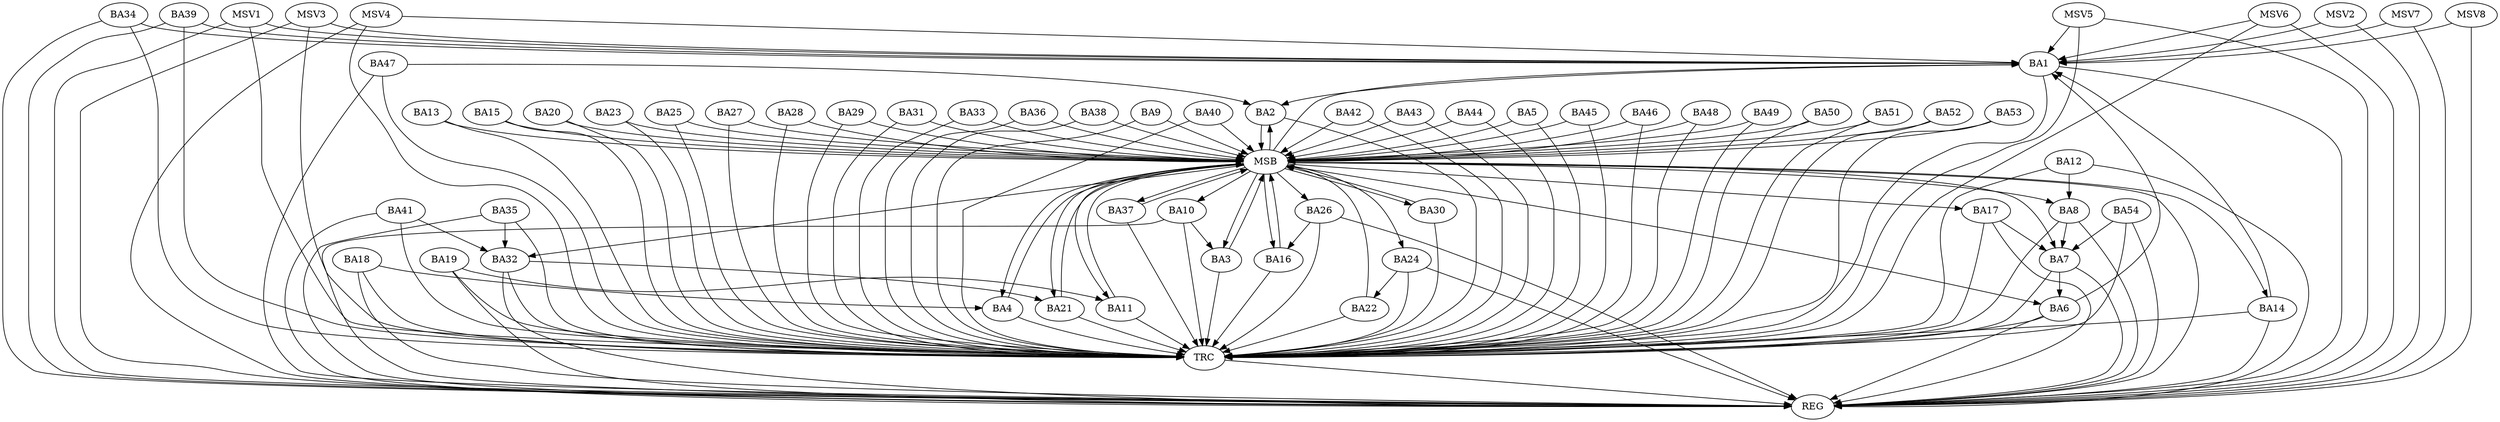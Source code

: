 strict digraph G {
  BA1 [ label="BA1" ];
  BA2 [ label="BA2" ];
  BA3 [ label="BA3" ];
  BA4 [ label="BA4" ];
  BA5 [ label="BA5" ];
  BA6 [ label="BA6" ];
  BA7 [ label="BA7" ];
  BA8 [ label="BA8" ];
  BA9 [ label="BA9" ];
  BA10 [ label="BA10" ];
  BA11 [ label="BA11" ];
  BA12 [ label="BA12" ];
  BA13 [ label="BA13" ];
  BA14 [ label="BA14" ];
  BA15 [ label="BA15" ];
  BA16 [ label="BA16" ];
  BA17 [ label="BA17" ];
  BA18 [ label="BA18" ];
  BA19 [ label="BA19" ];
  BA20 [ label="BA20" ];
  BA21 [ label="BA21" ];
  BA22 [ label="BA22" ];
  BA23 [ label="BA23" ];
  BA24 [ label="BA24" ];
  BA25 [ label="BA25" ];
  BA26 [ label="BA26" ];
  BA27 [ label="BA27" ];
  BA28 [ label="BA28" ];
  BA29 [ label="BA29" ];
  BA30 [ label="BA30" ];
  BA31 [ label="BA31" ];
  BA32 [ label="BA32" ];
  BA33 [ label="BA33" ];
  BA34 [ label="BA34" ];
  BA35 [ label="BA35" ];
  BA36 [ label="BA36" ];
  BA37 [ label="BA37" ];
  BA38 [ label="BA38" ];
  BA39 [ label="BA39" ];
  BA40 [ label="BA40" ];
  BA41 [ label="BA41" ];
  BA42 [ label="BA42" ];
  BA43 [ label="BA43" ];
  BA44 [ label="BA44" ];
  BA45 [ label="BA45" ];
  BA46 [ label="BA46" ];
  BA47 [ label="BA47" ];
  BA48 [ label="BA48" ];
  BA49 [ label="BA49" ];
  BA50 [ label="BA50" ];
  BA51 [ label="BA51" ];
  BA52 [ label="BA52" ];
  BA53 [ label="BA53" ];
  BA54 [ label="BA54" ];
  REG [ label="REG" ];
  MSB [ label="MSB" ];
  TRC [ label="TRC" ];
  MSV1 [ label="MSV1" ];
  MSV2 [ label="MSV2" ];
  MSV3 [ label="MSV3" ];
  MSV4 [ label="MSV4" ];
  MSV5 [ label="MSV5" ];
  MSV6 [ label="MSV6" ];
  MSV7 [ label="MSV7" ];
  MSV8 [ label="MSV8" ];
  BA1 -> BA2;
  BA6 -> BA1;
  BA7 -> BA6;
  BA8 -> BA7;
  BA10 -> BA3;
  BA12 -> BA8;
  BA14 -> BA1;
  BA17 -> BA7;
  BA18 -> BA4;
  BA19 -> BA11;
  BA24 -> BA22;
  BA26 -> BA16;
  BA32 -> BA21;
  BA34 -> BA1;
  BA35 -> BA32;
  BA39 -> BA1;
  BA41 -> BA32;
  BA47 -> BA2;
  BA54 -> BA7;
  BA1 -> REG;
  BA6 -> REG;
  BA7 -> REG;
  BA8 -> REG;
  BA10 -> REG;
  BA12 -> REG;
  BA14 -> REG;
  BA17 -> REG;
  BA18 -> REG;
  BA19 -> REG;
  BA24 -> REG;
  BA26 -> REG;
  BA32 -> REG;
  BA34 -> REG;
  BA35 -> REG;
  BA39 -> REG;
  BA41 -> REG;
  BA47 -> REG;
  BA54 -> REG;
  BA2 -> MSB;
  MSB -> BA1;
  MSB -> REG;
  BA3 -> MSB;
  MSB -> BA2;
  BA4 -> MSB;
  BA5 -> MSB;
  BA9 -> MSB;
  MSB -> BA8;
  BA11 -> MSB;
  MSB -> BA10;
  BA13 -> MSB;
  MSB -> BA4;
  BA15 -> MSB;
  MSB -> BA3;
  BA16 -> MSB;
  BA20 -> MSB;
  BA21 -> MSB;
  BA22 -> MSB;
  MSB -> BA21;
  BA23 -> MSB;
  MSB -> BA6;
  BA25 -> MSB;
  BA27 -> MSB;
  MSB -> BA24;
  BA28 -> MSB;
  MSB -> BA17;
  BA29 -> MSB;
  BA30 -> MSB;
  MSB -> BA14;
  BA31 -> MSB;
  MSB -> BA7;
  BA33 -> MSB;
  MSB -> BA30;
  BA36 -> MSB;
  MSB -> BA26;
  BA37 -> MSB;
  BA38 -> MSB;
  BA40 -> MSB;
  BA42 -> MSB;
  MSB -> BA16;
  BA43 -> MSB;
  MSB -> BA32;
  BA44 -> MSB;
  BA45 -> MSB;
  BA46 -> MSB;
  MSB -> BA37;
  BA48 -> MSB;
  BA49 -> MSB;
  BA50 -> MSB;
  MSB -> BA11;
  BA51 -> MSB;
  BA52 -> MSB;
  BA53 -> MSB;
  BA1 -> TRC;
  BA2 -> TRC;
  BA3 -> TRC;
  BA4 -> TRC;
  BA5 -> TRC;
  BA6 -> TRC;
  BA7 -> TRC;
  BA8 -> TRC;
  BA9 -> TRC;
  BA10 -> TRC;
  BA11 -> TRC;
  BA12 -> TRC;
  BA13 -> TRC;
  BA14 -> TRC;
  BA15 -> TRC;
  BA16 -> TRC;
  BA17 -> TRC;
  BA18 -> TRC;
  BA19 -> TRC;
  BA20 -> TRC;
  BA21 -> TRC;
  BA22 -> TRC;
  BA23 -> TRC;
  BA24 -> TRC;
  BA25 -> TRC;
  BA26 -> TRC;
  BA27 -> TRC;
  BA28 -> TRC;
  BA29 -> TRC;
  BA30 -> TRC;
  BA31 -> TRC;
  BA32 -> TRC;
  BA33 -> TRC;
  BA34 -> TRC;
  BA35 -> TRC;
  BA36 -> TRC;
  BA37 -> TRC;
  BA38 -> TRC;
  BA39 -> TRC;
  BA40 -> TRC;
  BA41 -> TRC;
  BA42 -> TRC;
  BA43 -> TRC;
  BA44 -> TRC;
  BA45 -> TRC;
  BA46 -> TRC;
  BA47 -> TRC;
  BA48 -> TRC;
  BA49 -> TRC;
  BA50 -> TRC;
  BA51 -> TRC;
  BA52 -> TRC;
  BA53 -> TRC;
  BA54 -> TRC;
  TRC -> REG;
  MSV1 -> BA1;
  MSV2 -> BA1;
  MSV1 -> REG;
  MSV1 -> TRC;
  MSV2 -> REG;
  MSV3 -> BA1;
  MSV4 -> BA1;
  MSV5 -> BA1;
  MSV6 -> BA1;
  MSV3 -> REG;
  MSV3 -> TRC;
  MSV4 -> REG;
  MSV4 -> TRC;
  MSV5 -> REG;
  MSV5 -> TRC;
  MSV6 -> REG;
  MSV6 -> TRC;
  MSV7 -> BA1;
  MSV7 -> REG;
  MSV8 -> BA1;
  MSV8 -> REG;
}

